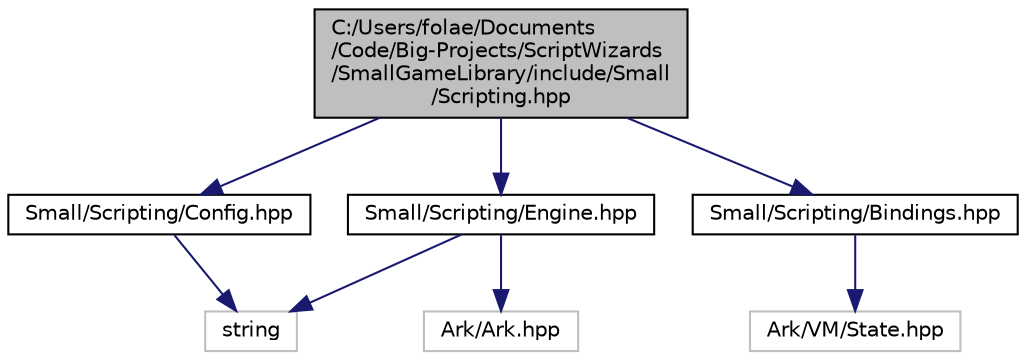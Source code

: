 digraph "C:/Users/folae/Documents/Code/Big-Projects/ScriptWizards/SmallGameLibrary/include/Small/Scripting.hpp"
{
 // INTERACTIVE_SVG=YES
 // LATEX_PDF_SIZE
  edge [fontname="Helvetica",fontsize="10",labelfontname="Helvetica",labelfontsize="10"];
  node [fontname="Helvetica",fontsize="10",shape=record];
  Node1 [label="C:/Users/folae/Documents\l/Code/Big-Projects/ScriptWizards\l/SmallGameLibrary/include/Small\l/Scripting.hpp",height=0.2,width=0.4,color="black", fillcolor="grey75", style="filled", fontcolor="black",tooltip="Include all the files from the Scripting folder."];
  Node1 -> Node2 [color="midnightblue",fontsize="10",style="solid",fontname="Helvetica"];
  Node2 [label="Small/Scripting/Config.hpp",height=0.2,width=0.4,color="black", fillcolor="white", style="filled",URL="$df/db4/Config_8hpp.html",tooltip=" "];
  Node2 -> Node3 [color="midnightblue",fontsize="10",style="solid",fontname="Helvetica"];
  Node3 [label="string",height=0.2,width=0.4,color="grey75", fillcolor="white", style="filled",tooltip=" "];
  Node1 -> Node4 [color="midnightblue",fontsize="10",style="solid",fontname="Helvetica"];
  Node4 [label="Small/Scripting/Engine.hpp",height=0.2,width=0.4,color="black", fillcolor="white", style="filled",URL="$d3/d48/Engine_8hpp.html",tooltip="Easing the use of ArkScript (compiling scripts ahead of time, loading them)"];
  Node4 -> Node5 [color="midnightblue",fontsize="10",style="solid",fontname="Helvetica"];
  Node5 [label="Ark/Ark.hpp",height=0.2,width=0.4,color="grey75", fillcolor="white", style="filled",tooltip=" "];
  Node4 -> Node3 [color="midnightblue",fontsize="10",style="solid",fontname="Helvetica"];
  Node1 -> Node6 [color="midnightblue",fontsize="10",style="solid",fontname="Helvetica"];
  Node6 [label="Small/Scripting/Bindings.hpp",height=0.2,width=0.4,color="black", fillcolor="white", style="filled",URL="$d2/d12/Bindings_8hpp.html",tooltip="Binding the small game library in ArkScript."];
  Node6 -> Node7 [color="midnightblue",fontsize="10",style="solid",fontname="Helvetica"];
  Node7 [label="Ark/VM/State.hpp",height=0.2,width=0.4,color="grey75", fillcolor="white", style="filled",tooltip=" "];
}
